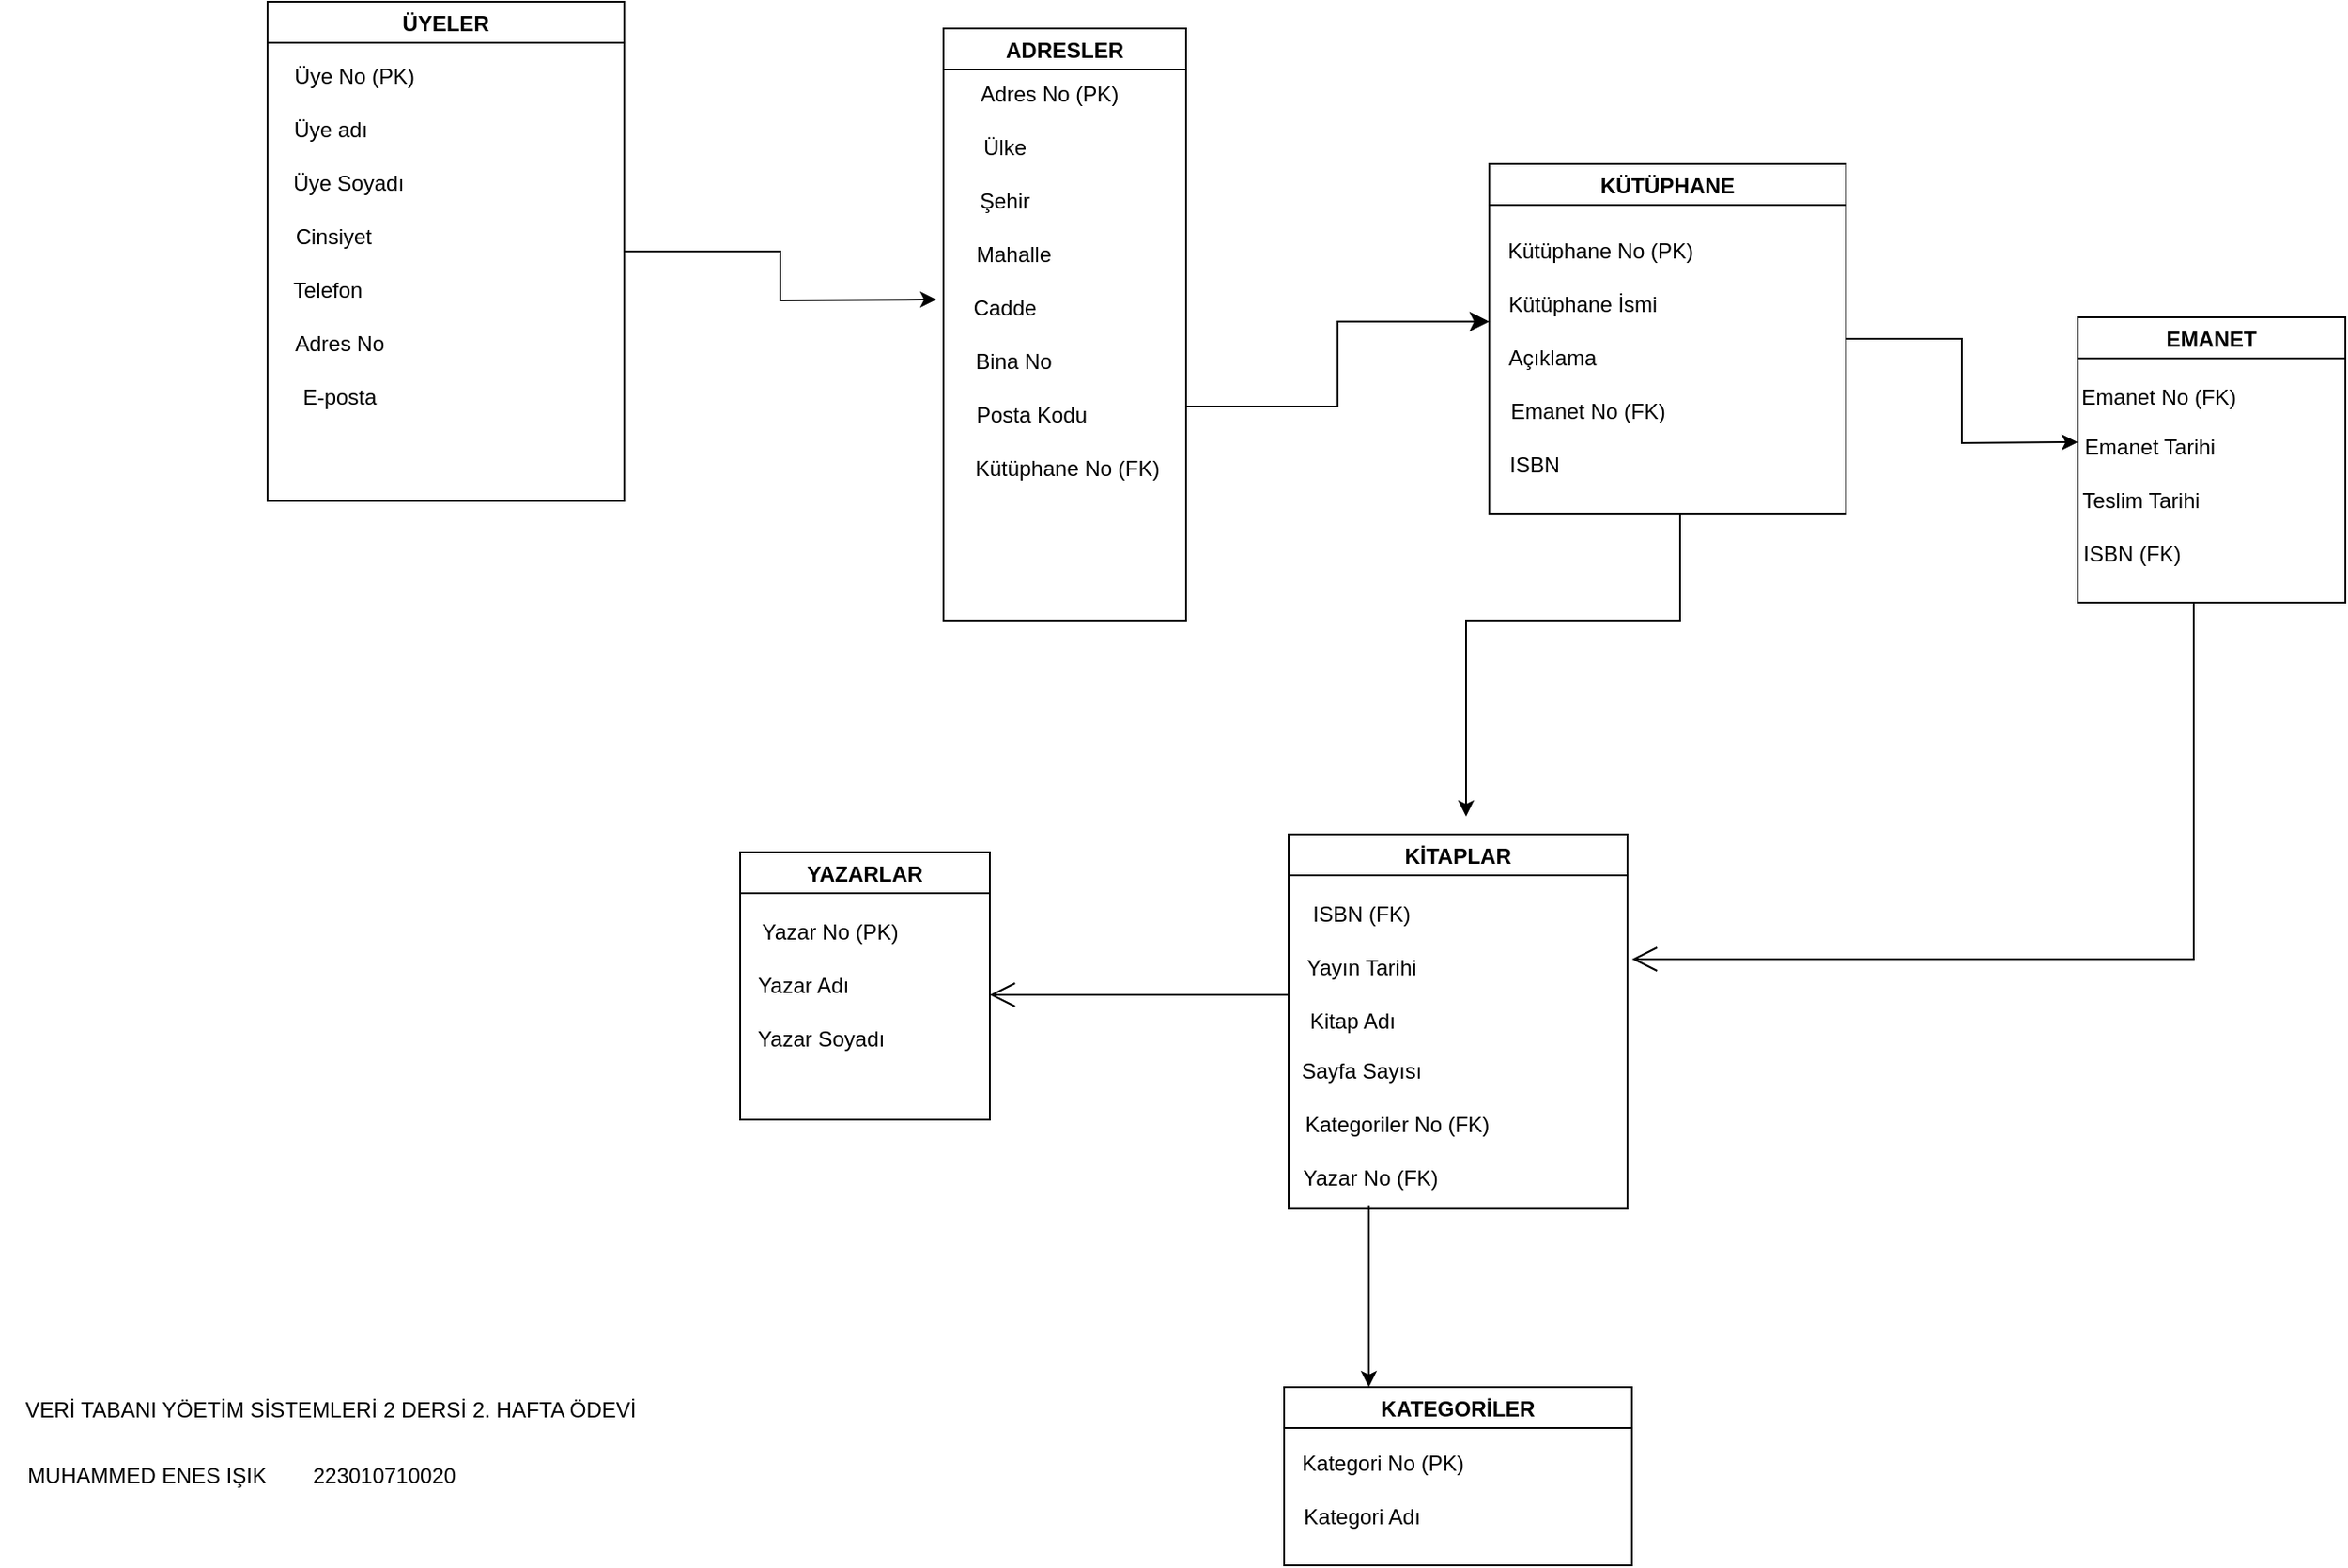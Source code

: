 <mxfile version="22.0.4" type="device">
  <diagram name="Sayfa -1" id="J2jmNwC77fxQj3JxbTMI">
    <mxGraphModel dx="2577" dy="903" grid="1" gridSize="10" guides="1" tooltips="1" connect="1" arrows="1" fold="1" page="1" pageScale="1" pageWidth="827" pageHeight="1169" math="0" shadow="0">
      <root>
        <mxCell id="0" />
        <mxCell id="1" parent="0" />
        <mxCell id="ezGW8gAiQeOCPUTTzsah-70" style="edgeStyle=orthogonalEdgeStyle;rounded=0;orthogonalLoop=1;jettySize=auto;html=1;" edge="1" parent="1" source="ezGW8gAiQeOCPUTTzsah-59">
          <mxGeometry relative="1" as="geometry">
            <mxPoint x="410" y="240" as="targetPoint" />
          </mxGeometry>
        </mxCell>
        <mxCell id="ezGW8gAiQeOCPUTTzsah-59" value="ÜYELER" style="swimlane;" vertex="1" parent="1">
          <mxGeometry x="35" y="73" width="200" height="280" as="geometry" />
        </mxCell>
        <mxCell id="ezGW8gAiQeOCPUTTzsah-66" value="&amp;nbsp; &amp;nbsp; &amp;nbsp;Telefon" style="text;html=1;align=center;verticalAlign=middle;resizable=0;points=[];autosize=1;strokeColor=none;fillColor=none;" vertex="1" parent="ezGW8gAiQeOCPUTTzsah-59">
          <mxGeometry x="-15" y="147" width="80" height="30" as="geometry" />
        </mxCell>
        <mxCell id="ezGW8gAiQeOCPUTTzsah-67" value="Adres No" style="text;html=1;align=center;verticalAlign=middle;resizable=0;points=[];autosize=1;strokeColor=none;fillColor=none;" vertex="1" parent="ezGW8gAiQeOCPUTTzsah-59">
          <mxGeometry x="5" y="177" width="70" height="30" as="geometry" />
        </mxCell>
        <mxCell id="ezGW8gAiQeOCPUTTzsah-63" value="&amp;nbsp; &amp;nbsp; &amp;nbsp; &amp;nbsp; &amp;nbsp; &amp;nbsp; &amp;nbsp; Üye No (PK)" style="text;html=1;align=center;verticalAlign=middle;resizable=0;points=[];autosize=1;strokeColor=none;fillColor=none;" vertex="1" parent="ezGW8gAiQeOCPUTTzsah-59">
          <mxGeometry x="-45" y="27" width="140" height="30" as="geometry" />
        </mxCell>
        <mxCell id="ezGW8gAiQeOCPUTTzsah-64" value="&amp;nbsp; &amp;nbsp; &amp;nbsp; &amp;nbsp;Cinsiyet" style="text;html=1;align=center;verticalAlign=middle;resizable=0;points=[];autosize=1;strokeColor=none;fillColor=none;" vertex="1" parent="ezGW8gAiQeOCPUTTzsah-59">
          <mxGeometry x="-20" y="117" width="90" height="30" as="geometry" />
        </mxCell>
        <mxCell id="ezGW8gAiQeOCPUTTzsah-69" value="E-posta" style="text;html=1;align=center;verticalAlign=middle;resizable=0;points=[];autosize=1;strokeColor=none;fillColor=none;" vertex="1" parent="ezGW8gAiQeOCPUTTzsah-59">
          <mxGeometry x="10" y="207" width="60" height="30" as="geometry" />
        </mxCell>
        <mxCell id="ezGW8gAiQeOCPUTTzsah-61" value="&amp;nbsp;Üye adı&amp;nbsp;" style="text;html=1;align=center;verticalAlign=middle;resizable=0;points=[];autosize=1;strokeColor=none;fillColor=none;" vertex="1" parent="ezGW8gAiQeOCPUTTzsah-59">
          <mxGeometry y="57" width="70" height="30" as="geometry" />
        </mxCell>
        <mxCell id="ezGW8gAiQeOCPUTTzsah-62" value="&amp;nbsp; &amp;nbsp; &amp;nbsp; &amp;nbsp; &amp;nbsp; &amp;nbsp; Üye Soyadı" style="text;html=1;align=center;verticalAlign=middle;resizable=0;points=[];autosize=1;strokeColor=none;fillColor=none;" vertex="1" parent="ezGW8gAiQeOCPUTTzsah-59">
          <mxGeometry x="-40" y="87" width="130" height="30" as="geometry" />
        </mxCell>
        <mxCell id="ezGW8gAiQeOCPUTTzsah-71" value="ADRESLER" style="swimlane;" vertex="1" parent="1">
          <mxGeometry x="414" y="88" width="136" height="332" as="geometry" />
        </mxCell>
        <mxCell id="ezGW8gAiQeOCPUTTzsah-72" value="Ülke" style="text;html=1;align=center;verticalAlign=middle;resizable=0;points=[];autosize=1;strokeColor=none;fillColor=none;" vertex="1" parent="ezGW8gAiQeOCPUTTzsah-71">
          <mxGeometry x="9" y="52" width="50" height="30" as="geometry" />
        </mxCell>
        <mxCell id="ezGW8gAiQeOCPUTTzsah-73" value="Şehir" style="text;html=1;align=center;verticalAlign=middle;resizable=0;points=[];autosize=1;strokeColor=none;fillColor=none;" vertex="1" parent="ezGW8gAiQeOCPUTTzsah-71">
          <mxGeometry x="9" y="82" width="50" height="30" as="geometry" />
        </mxCell>
        <mxCell id="ezGW8gAiQeOCPUTTzsah-74" value="Mahalle" style="text;html=1;align=center;verticalAlign=middle;resizable=0;points=[];autosize=1;strokeColor=none;fillColor=none;" vertex="1" parent="ezGW8gAiQeOCPUTTzsah-71">
          <mxGeometry x="4" y="112" width="70" height="30" as="geometry" />
        </mxCell>
        <mxCell id="ezGW8gAiQeOCPUTTzsah-75" value="Cadde" style="text;html=1;align=center;verticalAlign=middle;resizable=0;points=[];autosize=1;strokeColor=none;fillColor=none;" vertex="1" parent="ezGW8gAiQeOCPUTTzsah-71">
          <mxGeometry x="4" y="142" width="60" height="30" as="geometry" />
        </mxCell>
        <mxCell id="ezGW8gAiQeOCPUTTzsah-76" value="Bina No" style="text;html=1;align=center;verticalAlign=middle;resizable=0;points=[];autosize=1;strokeColor=none;fillColor=none;" vertex="1" parent="ezGW8gAiQeOCPUTTzsah-71">
          <mxGeometry x="4" y="172" width="70" height="30" as="geometry" />
        </mxCell>
        <mxCell id="ezGW8gAiQeOCPUTTzsah-77" value="Adres No (PK)" style="text;html=1;align=center;verticalAlign=middle;resizable=0;points=[];autosize=1;strokeColor=none;fillColor=none;" vertex="1" parent="ezGW8gAiQeOCPUTTzsah-71">
          <mxGeometry x="9" y="22" width="100" height="30" as="geometry" />
        </mxCell>
        <mxCell id="ezGW8gAiQeOCPUTTzsah-78" value="Posta Kodu" style="text;html=1;align=center;verticalAlign=middle;resizable=0;points=[];autosize=1;strokeColor=none;fillColor=none;" vertex="1" parent="ezGW8gAiQeOCPUTTzsah-71">
          <mxGeometry x="4" y="202" width="90" height="30" as="geometry" />
        </mxCell>
        <mxCell id="ezGW8gAiQeOCPUTTzsah-79" value="Kütüphane No (FK)" style="text;html=1;align=center;verticalAlign=middle;resizable=0;points=[];autosize=1;strokeColor=none;fillColor=none;" vertex="1" parent="ezGW8gAiQeOCPUTTzsah-71">
          <mxGeometry x="4" y="232" width="130" height="30" as="geometry" />
        </mxCell>
        <mxCell id="ezGW8gAiQeOCPUTTzsah-82" value="" style="edgeStyle=elbowEdgeStyle;elbow=horizontal;endArrow=classic;html=1;curved=0;rounded=0;endSize=8;startSize=8;" edge="1" parent="1">
          <mxGeometry width="50" height="50" relative="1" as="geometry">
            <mxPoint x="550" y="300" as="sourcePoint" />
            <mxPoint x="720" y="252.4" as="targetPoint" />
          </mxGeometry>
        </mxCell>
        <mxCell id="ezGW8gAiQeOCPUTTzsah-89" style="edgeStyle=orthogonalEdgeStyle;rounded=0;orthogonalLoop=1;jettySize=auto;html=1;" edge="1" parent="1" source="ezGW8gAiQeOCPUTTzsah-83">
          <mxGeometry relative="1" as="geometry">
            <mxPoint x="820" y="360" as="targetPoint" />
            <Array as="points">
              <mxPoint x="820" y="360" />
              <mxPoint x="820" y="360" />
            </Array>
          </mxGeometry>
        </mxCell>
        <mxCell id="ezGW8gAiQeOCPUTTzsah-93" style="edgeStyle=orthogonalEdgeStyle;rounded=0;orthogonalLoop=1;jettySize=auto;html=1;" edge="1" parent="1" source="ezGW8gAiQeOCPUTTzsah-83">
          <mxGeometry relative="1" as="geometry">
            <mxPoint x="1050" y="320" as="targetPoint" />
          </mxGeometry>
        </mxCell>
        <mxCell id="ezGW8gAiQeOCPUTTzsah-83" value="KÜTÜPHANE" style="swimlane;" vertex="1" parent="1">
          <mxGeometry x="720" y="164" width="200" height="196" as="geometry" />
        </mxCell>
        <mxCell id="ezGW8gAiQeOCPUTTzsah-84" value="Kütüphane No (PK)" style="text;html=1;align=center;verticalAlign=middle;resizable=0;points=[];autosize=1;strokeColor=none;fillColor=none;" vertex="1" parent="ezGW8gAiQeOCPUTTzsah-83">
          <mxGeometry x="-3" y="34" width="130" height="30" as="geometry" />
        </mxCell>
        <mxCell id="ezGW8gAiQeOCPUTTzsah-85" value="Kütüphane İsmi" style="text;html=1;align=center;verticalAlign=middle;resizable=0;points=[];autosize=1;strokeColor=none;fillColor=none;" vertex="1" parent="ezGW8gAiQeOCPUTTzsah-83">
          <mxGeometry x="-3" y="64" width="110" height="30" as="geometry" />
        </mxCell>
        <mxCell id="ezGW8gAiQeOCPUTTzsah-86" value="Açıklama" style="text;html=1;align=center;verticalAlign=middle;resizable=0;points=[];autosize=1;strokeColor=none;fillColor=none;" vertex="1" parent="ezGW8gAiQeOCPUTTzsah-83">
          <mxGeometry y="94" width="70" height="30" as="geometry" />
        </mxCell>
        <mxCell id="ezGW8gAiQeOCPUTTzsah-87" value="Emanet No (FK)" style="text;html=1;align=center;verticalAlign=middle;resizable=0;points=[];autosize=1;strokeColor=none;fillColor=none;" vertex="1" parent="ezGW8gAiQeOCPUTTzsah-83">
          <mxGeometry y="124" width="110" height="30" as="geometry" />
        </mxCell>
        <mxCell id="ezGW8gAiQeOCPUTTzsah-88" value="ISBN" style="text;html=1;align=center;verticalAlign=middle;resizable=0;points=[];autosize=1;strokeColor=none;fillColor=none;" vertex="1" parent="ezGW8gAiQeOCPUTTzsah-83">
          <mxGeometry y="154" width="50" height="30" as="geometry" />
        </mxCell>
        <mxCell id="ezGW8gAiQeOCPUTTzsah-92" style="edgeStyle=orthogonalEdgeStyle;rounded=0;orthogonalLoop=1;jettySize=auto;html=1;exitX=0;exitY=1;exitDx=0;exitDy=0;" edge="1" parent="1" source="ezGW8gAiQeOCPUTTzsah-91">
          <mxGeometry relative="1" as="geometry">
            <mxPoint x="707" y="530" as="targetPoint" />
          </mxGeometry>
        </mxCell>
        <mxCell id="ezGW8gAiQeOCPUTTzsah-91" value="" style="shape=partialRectangle;whiteSpace=wrap;html=1;top=0;left=0;fillColor=none;" vertex="1" parent="1">
          <mxGeometry x="707" y="360" width="120" height="60" as="geometry" />
        </mxCell>
        <mxCell id="ezGW8gAiQeOCPUTTzsah-94" value="KİTAPLAR" style="swimlane;" vertex="1" parent="1">
          <mxGeometry x="607.5" y="540" width="190" height="210" as="geometry" />
        </mxCell>
        <mxCell id="ezGW8gAiQeOCPUTTzsah-95" value="ISBN (FK)" style="text;html=1;align=center;verticalAlign=middle;resizable=0;points=[];autosize=1;strokeColor=none;fillColor=none;" vertex="1" parent="ezGW8gAiQeOCPUTTzsah-94">
          <mxGeometry y="30" width="80" height="30" as="geometry" />
        </mxCell>
        <mxCell id="ezGW8gAiQeOCPUTTzsah-96" value="Yayın Tarihi" style="text;html=1;align=center;verticalAlign=middle;resizable=0;points=[];autosize=1;strokeColor=none;fillColor=none;" vertex="1" parent="ezGW8gAiQeOCPUTTzsah-94">
          <mxGeometry x="-5" y="60" width="90" height="30" as="geometry" />
        </mxCell>
        <mxCell id="ezGW8gAiQeOCPUTTzsah-97" value="Kitap Adı" style="text;html=1;align=center;verticalAlign=middle;resizable=0;points=[];autosize=1;strokeColor=none;fillColor=none;" vertex="1" parent="ezGW8gAiQeOCPUTTzsah-94">
          <mxGeometry y="90" width="70" height="30" as="geometry" />
        </mxCell>
        <mxCell id="ezGW8gAiQeOCPUTTzsah-98" value="Sayfa Sayısı" style="text;html=1;align=center;verticalAlign=middle;resizable=0;points=[];autosize=1;strokeColor=none;fillColor=none;" vertex="1" parent="ezGW8gAiQeOCPUTTzsah-94">
          <mxGeometry x="-5" y="118" width="90" height="30" as="geometry" />
        </mxCell>
        <mxCell id="ezGW8gAiQeOCPUTTzsah-99" value="Kategoriler No (FK)" style="text;html=1;align=center;verticalAlign=middle;resizable=0;points=[];autosize=1;strokeColor=none;fillColor=none;" vertex="1" parent="ezGW8gAiQeOCPUTTzsah-94">
          <mxGeometry x="-5" y="148" width="130" height="30" as="geometry" />
        </mxCell>
        <mxCell id="ezGW8gAiQeOCPUTTzsah-120" style="edgeStyle=orthogonalEdgeStyle;rounded=0;orthogonalLoop=1;jettySize=auto;html=1;" edge="1" parent="ezGW8gAiQeOCPUTTzsah-94" source="ezGW8gAiQeOCPUTTzsah-100">
          <mxGeometry relative="1" as="geometry">
            <mxPoint x="45" y="310" as="targetPoint" />
          </mxGeometry>
        </mxCell>
        <mxCell id="ezGW8gAiQeOCPUTTzsah-100" value="Yazar No (FK)" style="text;html=1;align=center;verticalAlign=middle;resizable=0;points=[];autosize=1;strokeColor=none;fillColor=none;" vertex="1" parent="ezGW8gAiQeOCPUTTzsah-94">
          <mxGeometry x="-5" y="178" width="100" height="30" as="geometry" />
        </mxCell>
        <mxCell id="ezGW8gAiQeOCPUTTzsah-101" value="EMANET" style="swimlane;" vertex="1" parent="1">
          <mxGeometry x="1050" y="250" width="150" height="160" as="geometry" />
        </mxCell>
        <mxCell id="ezGW8gAiQeOCPUTTzsah-102" value="Emanet No (FK)" style="text;html=1;align=center;verticalAlign=middle;resizable=0;points=[];autosize=1;strokeColor=none;fillColor=none;" vertex="1" parent="ezGW8gAiQeOCPUTTzsah-101">
          <mxGeometry x="-10" y="30" width="110" height="30" as="geometry" />
        </mxCell>
        <mxCell id="ezGW8gAiQeOCPUTTzsah-103" value="Emanet Tarihi" style="text;html=1;align=center;verticalAlign=middle;resizable=0;points=[];autosize=1;strokeColor=none;fillColor=none;" vertex="1" parent="ezGW8gAiQeOCPUTTzsah-101">
          <mxGeometry x="-10" y="58" width="100" height="30" as="geometry" />
        </mxCell>
        <mxCell id="ezGW8gAiQeOCPUTTzsah-104" value="Teslim Tarihi" style="text;html=1;align=center;verticalAlign=middle;resizable=0;points=[];autosize=1;strokeColor=none;fillColor=none;" vertex="1" parent="ezGW8gAiQeOCPUTTzsah-101">
          <mxGeometry x="-10" y="88" width="90" height="30" as="geometry" />
        </mxCell>
        <mxCell id="ezGW8gAiQeOCPUTTzsah-105" value="ISBN (FK)" style="text;html=1;align=center;verticalAlign=middle;resizable=0;points=[];autosize=1;strokeColor=none;fillColor=none;" vertex="1" parent="ezGW8gAiQeOCPUTTzsah-101">
          <mxGeometry x="-10" y="118" width="80" height="30" as="geometry" />
        </mxCell>
        <mxCell id="ezGW8gAiQeOCPUTTzsah-110" value="" style="endArrow=open;endFill=1;endSize=12;html=1;rounded=0;" edge="1" parent="1">
          <mxGeometry width="160" relative="1" as="geometry">
            <mxPoint x="1050" y="610" as="sourcePoint" />
            <mxPoint x="800" y="610" as="targetPoint" />
            <Array as="points">
              <mxPoint x="980" y="610" />
            </Array>
          </mxGeometry>
        </mxCell>
        <mxCell id="ezGW8gAiQeOCPUTTzsah-114" value="" style="shape=partialRectangle;whiteSpace=wrap;html=1;top=0;left=0;fillColor=none;" vertex="1" parent="1">
          <mxGeometry x="980" y="410" width="135" height="200" as="geometry" />
        </mxCell>
        <mxCell id="ezGW8gAiQeOCPUTTzsah-116" value="KATEGORİLER" style="swimlane;" vertex="1" parent="1">
          <mxGeometry x="605" y="850" width="195" height="100" as="geometry" />
        </mxCell>
        <mxCell id="ezGW8gAiQeOCPUTTzsah-118" value="Kategori No (PK)" style="text;html=1;align=center;verticalAlign=middle;resizable=0;points=[];autosize=1;strokeColor=none;fillColor=none;" vertex="1" parent="ezGW8gAiQeOCPUTTzsah-116">
          <mxGeometry y="28" width="110" height="30" as="geometry" />
        </mxCell>
        <mxCell id="ezGW8gAiQeOCPUTTzsah-119" value="Kategori Adı&amp;nbsp;" style="text;html=1;align=center;verticalAlign=middle;resizable=0;points=[];autosize=1;strokeColor=none;fillColor=none;" vertex="1" parent="ezGW8gAiQeOCPUTTzsah-116">
          <mxGeometry y="58" width="90" height="30" as="geometry" />
        </mxCell>
        <mxCell id="ezGW8gAiQeOCPUTTzsah-123" value="YAZARLAR" style="swimlane;" vertex="1" parent="1">
          <mxGeometry x="300" y="550" width="140" height="150" as="geometry" />
        </mxCell>
        <mxCell id="ezGW8gAiQeOCPUTTzsah-125" value="Yazar No (PK)" style="text;html=1;align=center;verticalAlign=middle;resizable=0;points=[];autosize=1;strokeColor=none;fillColor=none;" vertex="1" parent="ezGW8gAiQeOCPUTTzsah-123">
          <mxGeometry y="30" width="100" height="30" as="geometry" />
        </mxCell>
        <mxCell id="ezGW8gAiQeOCPUTTzsah-126" value="Yazar Adı" style="text;html=1;align=center;verticalAlign=middle;resizable=0;points=[];autosize=1;strokeColor=none;fillColor=none;" vertex="1" parent="ezGW8gAiQeOCPUTTzsah-123">
          <mxGeometry y="60" width="70" height="30" as="geometry" />
        </mxCell>
        <mxCell id="ezGW8gAiQeOCPUTTzsah-127" value="Yazar Soyadı" style="text;html=1;align=center;verticalAlign=middle;resizable=0;points=[];autosize=1;strokeColor=none;fillColor=none;" vertex="1" parent="ezGW8gAiQeOCPUTTzsah-123">
          <mxGeometry y="90" width="90" height="30" as="geometry" />
        </mxCell>
        <mxCell id="ezGW8gAiQeOCPUTTzsah-124" value="" style="endArrow=open;endFill=1;endSize=12;html=1;rounded=0;" edge="1" parent="1">
          <mxGeometry width="160" relative="1" as="geometry">
            <mxPoint x="607.5" y="630" as="sourcePoint" />
            <mxPoint x="440" y="630" as="targetPoint" />
          </mxGeometry>
        </mxCell>
        <mxCell id="ezGW8gAiQeOCPUTTzsah-128" value="VERİ TABANI YÖETİM SİSTEMLERİ 2 DERSİ 2. HAFTA ÖDEVİ" style="text;html=1;align=center;verticalAlign=middle;resizable=0;points=[];autosize=1;strokeColor=none;fillColor=none;" vertex="1" parent="1">
          <mxGeometry x="-115" y="848" width="370" height="30" as="geometry" />
        </mxCell>
        <mxCell id="ezGW8gAiQeOCPUTTzsah-129" value="MUHAMMED ENES IŞIK&amp;nbsp;&lt;span style=&quot;white-space: pre;&quot;&gt;&#x9;&lt;/span&gt;223010710020" style="text;html=1;align=center;verticalAlign=middle;resizable=0;points=[];autosize=1;strokeColor=none;fillColor=none;" vertex="1" parent="1">
          <mxGeometry x="-110" y="885" width="260" height="30" as="geometry" />
        </mxCell>
      </root>
    </mxGraphModel>
  </diagram>
</mxfile>
